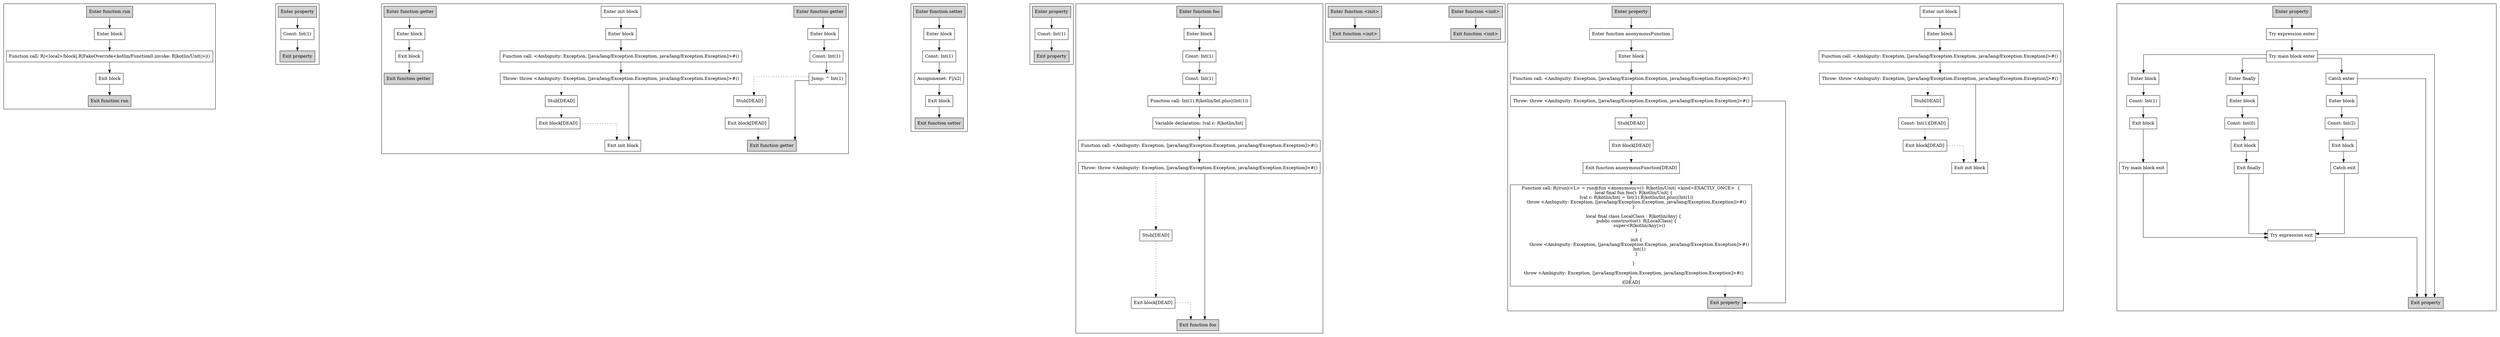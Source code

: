 digraph propertiesAndInitBlocks_kt {
graph [splines=ortho, nodesep=3]

subgraph cluster_run {
  0 [shape=box label="Enter function run" style="filled"];
  1 [shape=box label="Enter block"];
  2 [shape=box label="Function call: R|<local>/block|.R|FakeOverride<kotlin/Function0.invoke: R|kotlin/Unit|>|()"];
  3 [shape=box label="Exit block"];
  4 [shape=box label="Exit function run" style="filled"];

  0 -> {1};
  1 -> {2};
  2 -> {3};
  3 -> {4};
}

subgraph cluster_val_x1 {
  5 [shape=box label="Enter property" style="filled"];
  6 [shape=box label="Const: Int(1)"];
  7 [shape=box label="Exit property" style="filled"];

  5 -> {6};
  6 -> {7};
}

subgraph cluster__getter_ {
  8 [shape=box label="Enter function getter" style="filled"];
  9 [shape=box label="Enter block"];
  10 [shape=box label="Const: Int(1)"];
  11 [shape=box label="Jump: ^ Int(1)"];
  12 [shape=box label="Stub[DEAD]"];
  13 [shape=box label="Exit block[DEAD]"];
  14 [shape=box label="Exit function getter" style="filled"];

  8 -> {9};
  9 -> {10};
  10 -> {11};
  11 -> {14};
  11 -> {12} [style=dotted];
  12 -> {13} [style=dotted];
  13 -> {14} [style=dotted];
}

subgraph cluster__setter_ {
  15 [shape=box label="Enter function setter" style="filled"];
  16 [shape=box label="Enter block"];
  17 [shape=box label="Const: Int(1)"];
  18 [shape=box label="Assignmenet: F|/x2|"];
  19 [shape=box label="Exit block"];
  20 [shape=box label="Exit function setter" style="filled"];

  15 -> {16};
  16 -> {17};
  17 -> {18};
  18 -> {19};
  19 -> {20};
}

subgraph cluster_val_x2 {
  21 [shape=box label="Enter property" style="filled"];
  22 [shape=box label="Const: Int(1)"];
  23 [shape=box label="Exit property" style="filled"];

  21 -> {22};
  22 -> {23};
}

subgraph cluster_foo {
  24 [shape=box label="Enter function foo" style="filled"];
  25 [shape=box label="Enter block"];
  26 [shape=box label="Const: Int(1)"];
  27 [shape=box label="Const: Int(1)"];
  28 [shape=box label="Function call: Int(1).R|kotlin/Int.plus|(Int(1))"];
  29 [shape=box label="Variable declaration: lval c: R|kotlin/Int|"];
  30 [shape=box label="Function call: <Ambiguity: Exception, [java/lang/Exception.Exception, java/lang/Exception.Exception]>#()"];
  31 [shape=box label="Throw: throw <Ambiguity: Exception, [java/lang/Exception.Exception, java/lang/Exception.Exception]>#()"];
  32 [shape=box label="Stub[DEAD]"];
  33 [shape=box label="Exit block[DEAD]"];
  34 [shape=box label="Exit function foo" style="filled"];

  24 -> {25};
  25 -> {26};
  26 -> {27};
  27 -> {28};
  28 -> {29};
  29 -> {30};
  30 -> {31};
  31 -> {34};
  31 -> {32} [style=dotted];
  32 -> {33} [style=dotted];
  33 -> {34} [style=dotted];
}

subgraph cluster__init_ {
  35 [shape=box label="Enter function <init>" style="filled"];
  36 [shape=box label="Exit function <init>" style="filled"];

  35 -> {36};
}

subgraph cluster__getter_ {
  37 [shape=box label="Enter init block"];
  38 [shape=box label="Enter block"];
  39 [shape=box label="Function call: <Ambiguity: Exception, [java/lang/Exception.Exception, java/lang/Exception.Exception]>#()"];
  40 [shape=box label="Throw: throw <Ambiguity: Exception, [java/lang/Exception.Exception, java/lang/Exception.Exception]>#()"];
  41 [shape=box label="Stub[DEAD]"];
  42 [shape=box label="Exit block[DEAD]"];
  43 [shape=box label="Exit init block"];
  44 [shape=box label="Enter function getter" style="filled"];
  45 [shape=box label="Enter block"];
  46 [shape=box label="Exit block"];
  47 [shape=box label="Exit function getter" style="filled"];

  37 -> {38};
  38 -> {39};
  39 -> {40};
  40 -> {43};
  40 -> {41} [style=dotted];
  41 -> {42} [style=dotted];
  42 -> {43} [style=dotted];
  44 -> {45};
  45 -> {46};
  46 -> {47};
}

subgraph cluster__init_ {
  48 [shape=box label="Enter function <init>" style="filled"];
  49 [shape=box label="Exit function <init>" style="filled"];

  48 -> {49};
}

subgraph cluster_val_x3 {
  50 [shape=box label="Enter init block"];
  51 [shape=box label="Enter block"];
  52 [shape=box label="Function call: <Ambiguity: Exception, [java/lang/Exception.Exception, java/lang/Exception.Exception]>#()"];
  53 [shape=box label="Throw: throw <Ambiguity: Exception, [java/lang/Exception.Exception, java/lang/Exception.Exception]>#()"];
  54 [shape=box label="Stub[DEAD]"];
  55 [shape=box label="Const: Int(1)[DEAD]"];
  56 [shape=box label="Exit block[DEAD]"];
  57 [shape=box label="Exit init block"];
  58 [shape=box label="Enter property" style="filled"];
  59 [shape=box label="Enter function anonymousFunction"];
  60 [shape=box label="Enter block"];
  61 [shape=box label="Function call: <Ambiguity: Exception, [java/lang/Exception.Exception, java/lang/Exception.Exception]>#()"];
  62 [shape=box label="Throw: throw <Ambiguity: Exception, [java/lang/Exception.Exception, java/lang/Exception.Exception]>#()"];
  63 [shape=box label="Stub[DEAD]"];
  64 [shape=box label="Exit block[DEAD]"];
  65 [shape=box label="Exit function anonymousFunction[DEAD]"];
  66 [shape=box label="Function call: R|/run|(<L> = run@fun <anonymous>(): R|kotlin/Unit| <kind=EXACTLY_ONCE>  {
    local final fun foo(): R|kotlin/Unit| {
        lval c: R|kotlin/Int| = Int(1).R|kotlin/Int.plus|(Int(1))
        throw <Ambiguity: Exception, [java/lang/Exception.Exception, java/lang/Exception.Exception]>#()
    }

    local final class LocalClass : R|kotlin/Any| {
        public constructor(): R|LocalClass| {
            super<R|kotlin/Any|>()
        }

        init {
            throw <Ambiguity: Exception, [java/lang/Exception.Exception, java/lang/Exception.Exception]>#()
            Int(1)
        }

    }

    throw <Ambiguity: Exception, [java/lang/Exception.Exception, java/lang/Exception.Exception]>#()
}
)[DEAD]"];
  67 [shape=box label="Exit property" style="filled"];

  50 -> {51};
  51 -> {52};
  52 -> {53};
  53 -> {57};
  53 -> {54} [style=dotted];
  54 -> {55} [style=dotted];
  55 -> {56} [style=dotted];
  56 -> {57} [style=dotted];
  58 -> {59};
  59 -> {60};
  60 -> {61};
  61 -> {62};
  62 -> {67};
  62 -> {63} [style=dotted];
  63 -> {64} [style=dotted];
  64 -> {65} [style=dotted];
  65 -> {66} [style=dotted];
  66 -> {67} [style=dotted];
}

subgraph cluster_val_x4 {
  68 [shape=box label="Enter property" style="filled"];
  69 [shape=box label="Try expression enter"];
  70 [shape=box label="Try main block enter"];
  71 [shape=box label="Enter block"];
  72 [shape=box label="Const: Int(1)"];
  73 [shape=box label="Exit block"];
  74 [shape=box label="Try main block exit"];
  75 [shape=box label="Enter finally"];
  76 [shape=box label="Enter block"];
  77 [shape=box label="Const: Int(0)"];
  78 [shape=box label="Exit block"];
  79 [shape=box label="Exit finally"];
  80 [shape=box label="Catch enter"];
  81 [shape=box label="Enter block"];
  82 [shape=box label="Const: Int(2)"];
  83 [shape=box label="Exit block"];
  84 [shape=box label="Catch exit"];
  85 [shape=box label="Try expression exit"];
  86 [shape=box label="Exit property" style="filled"];

  68 -> {69};
  69 -> {70};
  70 -> {86 80 75 71};
  71 -> {72};
  72 -> {73};
  73 -> {74};
  74 -> {85};
  75 -> {76};
  76 -> {77};
  77 -> {78};
  78 -> {79};
  79 -> {85};
  80 -> {86 81};
  81 -> {82};
  82 -> {83};
  83 -> {84};
  84 -> {85};
  85 -> {86};
}

}
